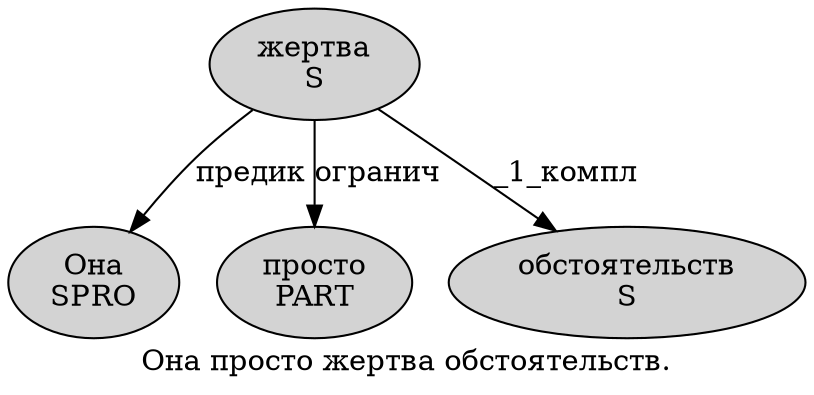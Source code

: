 digraph SENTENCE_737 {
	graph [label="Она просто жертва обстоятельств."]
	node [style=filled]
		0 [label="Она
SPRO" color="" fillcolor=lightgray penwidth=1 shape=ellipse]
		1 [label="просто
PART" color="" fillcolor=lightgray penwidth=1 shape=ellipse]
		2 [label="жертва
S" color="" fillcolor=lightgray penwidth=1 shape=ellipse]
		3 [label="обстоятельств
S" color="" fillcolor=lightgray penwidth=1 shape=ellipse]
			2 -> 0 [label="предик"]
			2 -> 1 [label="огранич"]
			2 -> 3 [label="_1_компл"]
}